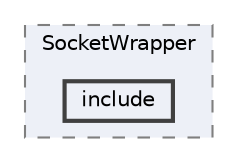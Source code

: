 digraph "include/SocketWrapper/include"
{
 // LATEX_PDF_SIZE
  bgcolor="transparent";
  edge [fontname=Helvetica,fontsize=10,labelfontname=Helvetica,labelfontsize=10];
  node [fontname=Helvetica,fontsize=10,shape=box,height=0.2,width=0.4];
  compound=true
  subgraph clusterdir_642b06c506d270b299981b8c91584464 {
    graph [ bgcolor="#edf0f7", pencolor="grey50", label="SocketWrapper", fontname=Helvetica,fontsize=10 style="filled,dashed", URL="dir_642b06c506d270b299981b8c91584464.html",tooltip=""]
  dir_4e112c5f8732144da7fedbb2f4c9bcd8 [label="include", fillcolor="#edf0f7", color="grey25", style="filled,bold", URL="dir_4e112c5f8732144da7fedbb2f4c9bcd8.html",tooltip=""];
  }
}
